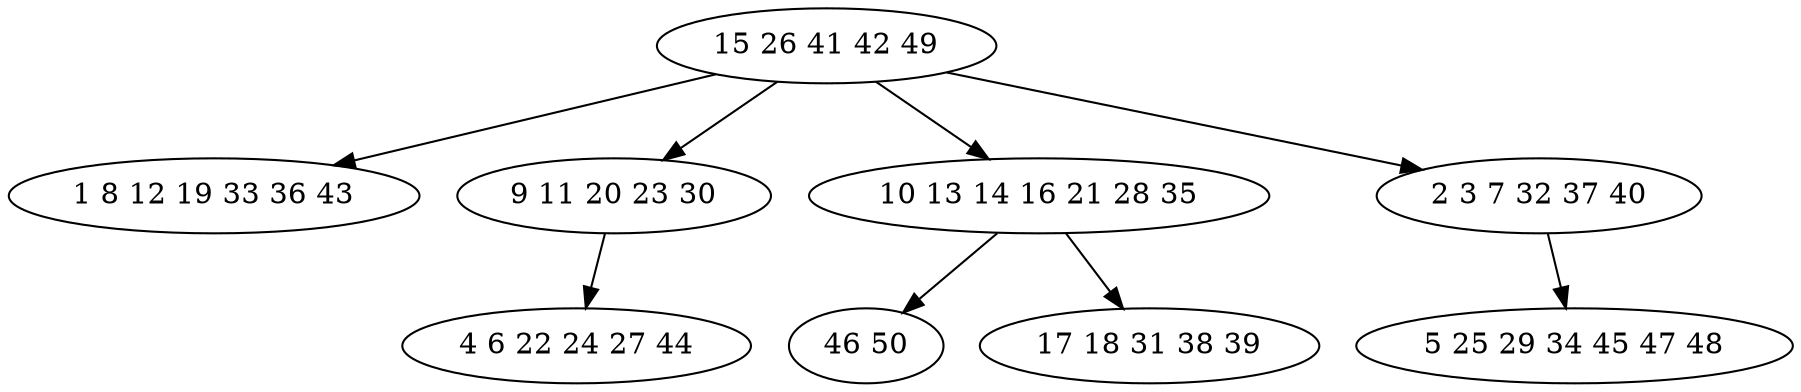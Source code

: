 digraph true_tree {
	"0" -> "1"
	"0" -> "2"
	"0" -> "3"
	"3" -> "4"
	"0" -> "5"
	"5" -> "6"
	"3" -> "7"
	"2" -> "8"
	"0" [label="15 26 41 42 49"];
	"1" [label="1 8 12 19 33 36 43"];
	"2" [label="9 11 20 23 30"];
	"3" [label="10 13 14 16 21 28 35"];
	"4" [label="46 50"];
	"5" [label="2 3 7 32 37 40"];
	"6" [label="5 25 29 34 45 47 48"];
	"7" [label="17 18 31 38 39"];
	"8" [label="4 6 22 24 27 44"];
}
